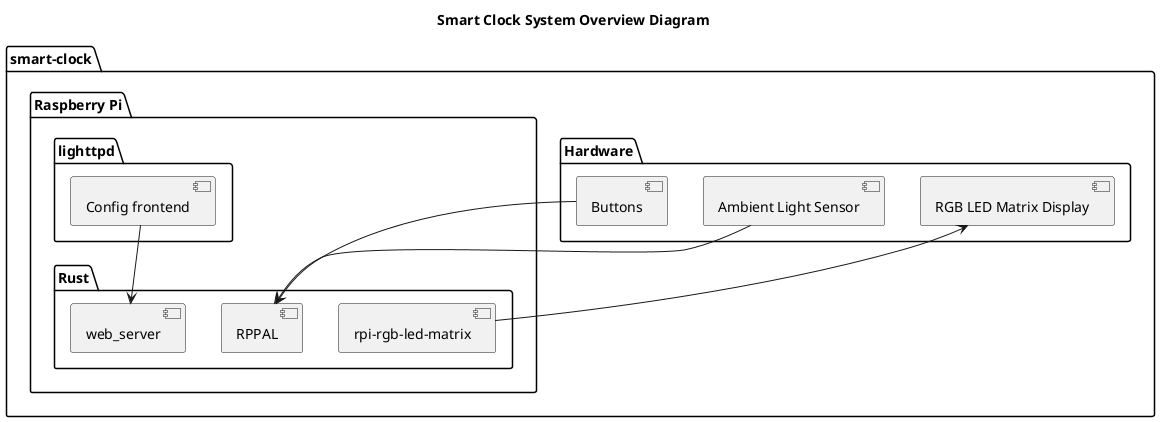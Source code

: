@startuml

title Smart Clock System Overview Diagram

package smart-clock{
  package Hardware{
    [RGB LED Matrix Display]
    [Ambient Light Sensor]
    [Buttons]
  }

  package "Raspberry Pi" {
    package Rust {
      [RPPAL]
      [web_server]
      [rpi-rgb-led-matrix]
    }

    package lighttpd {
      [Config frontend]
    }
  }
}

[Ambient Light Sensor] --> [RPPAL]
[Buttons] --> [RPPAL]

[RGB LED Matrix Display] <-- [rpi-rgb-led-matrix]
[Config frontend] --> [web_server]

@enduml